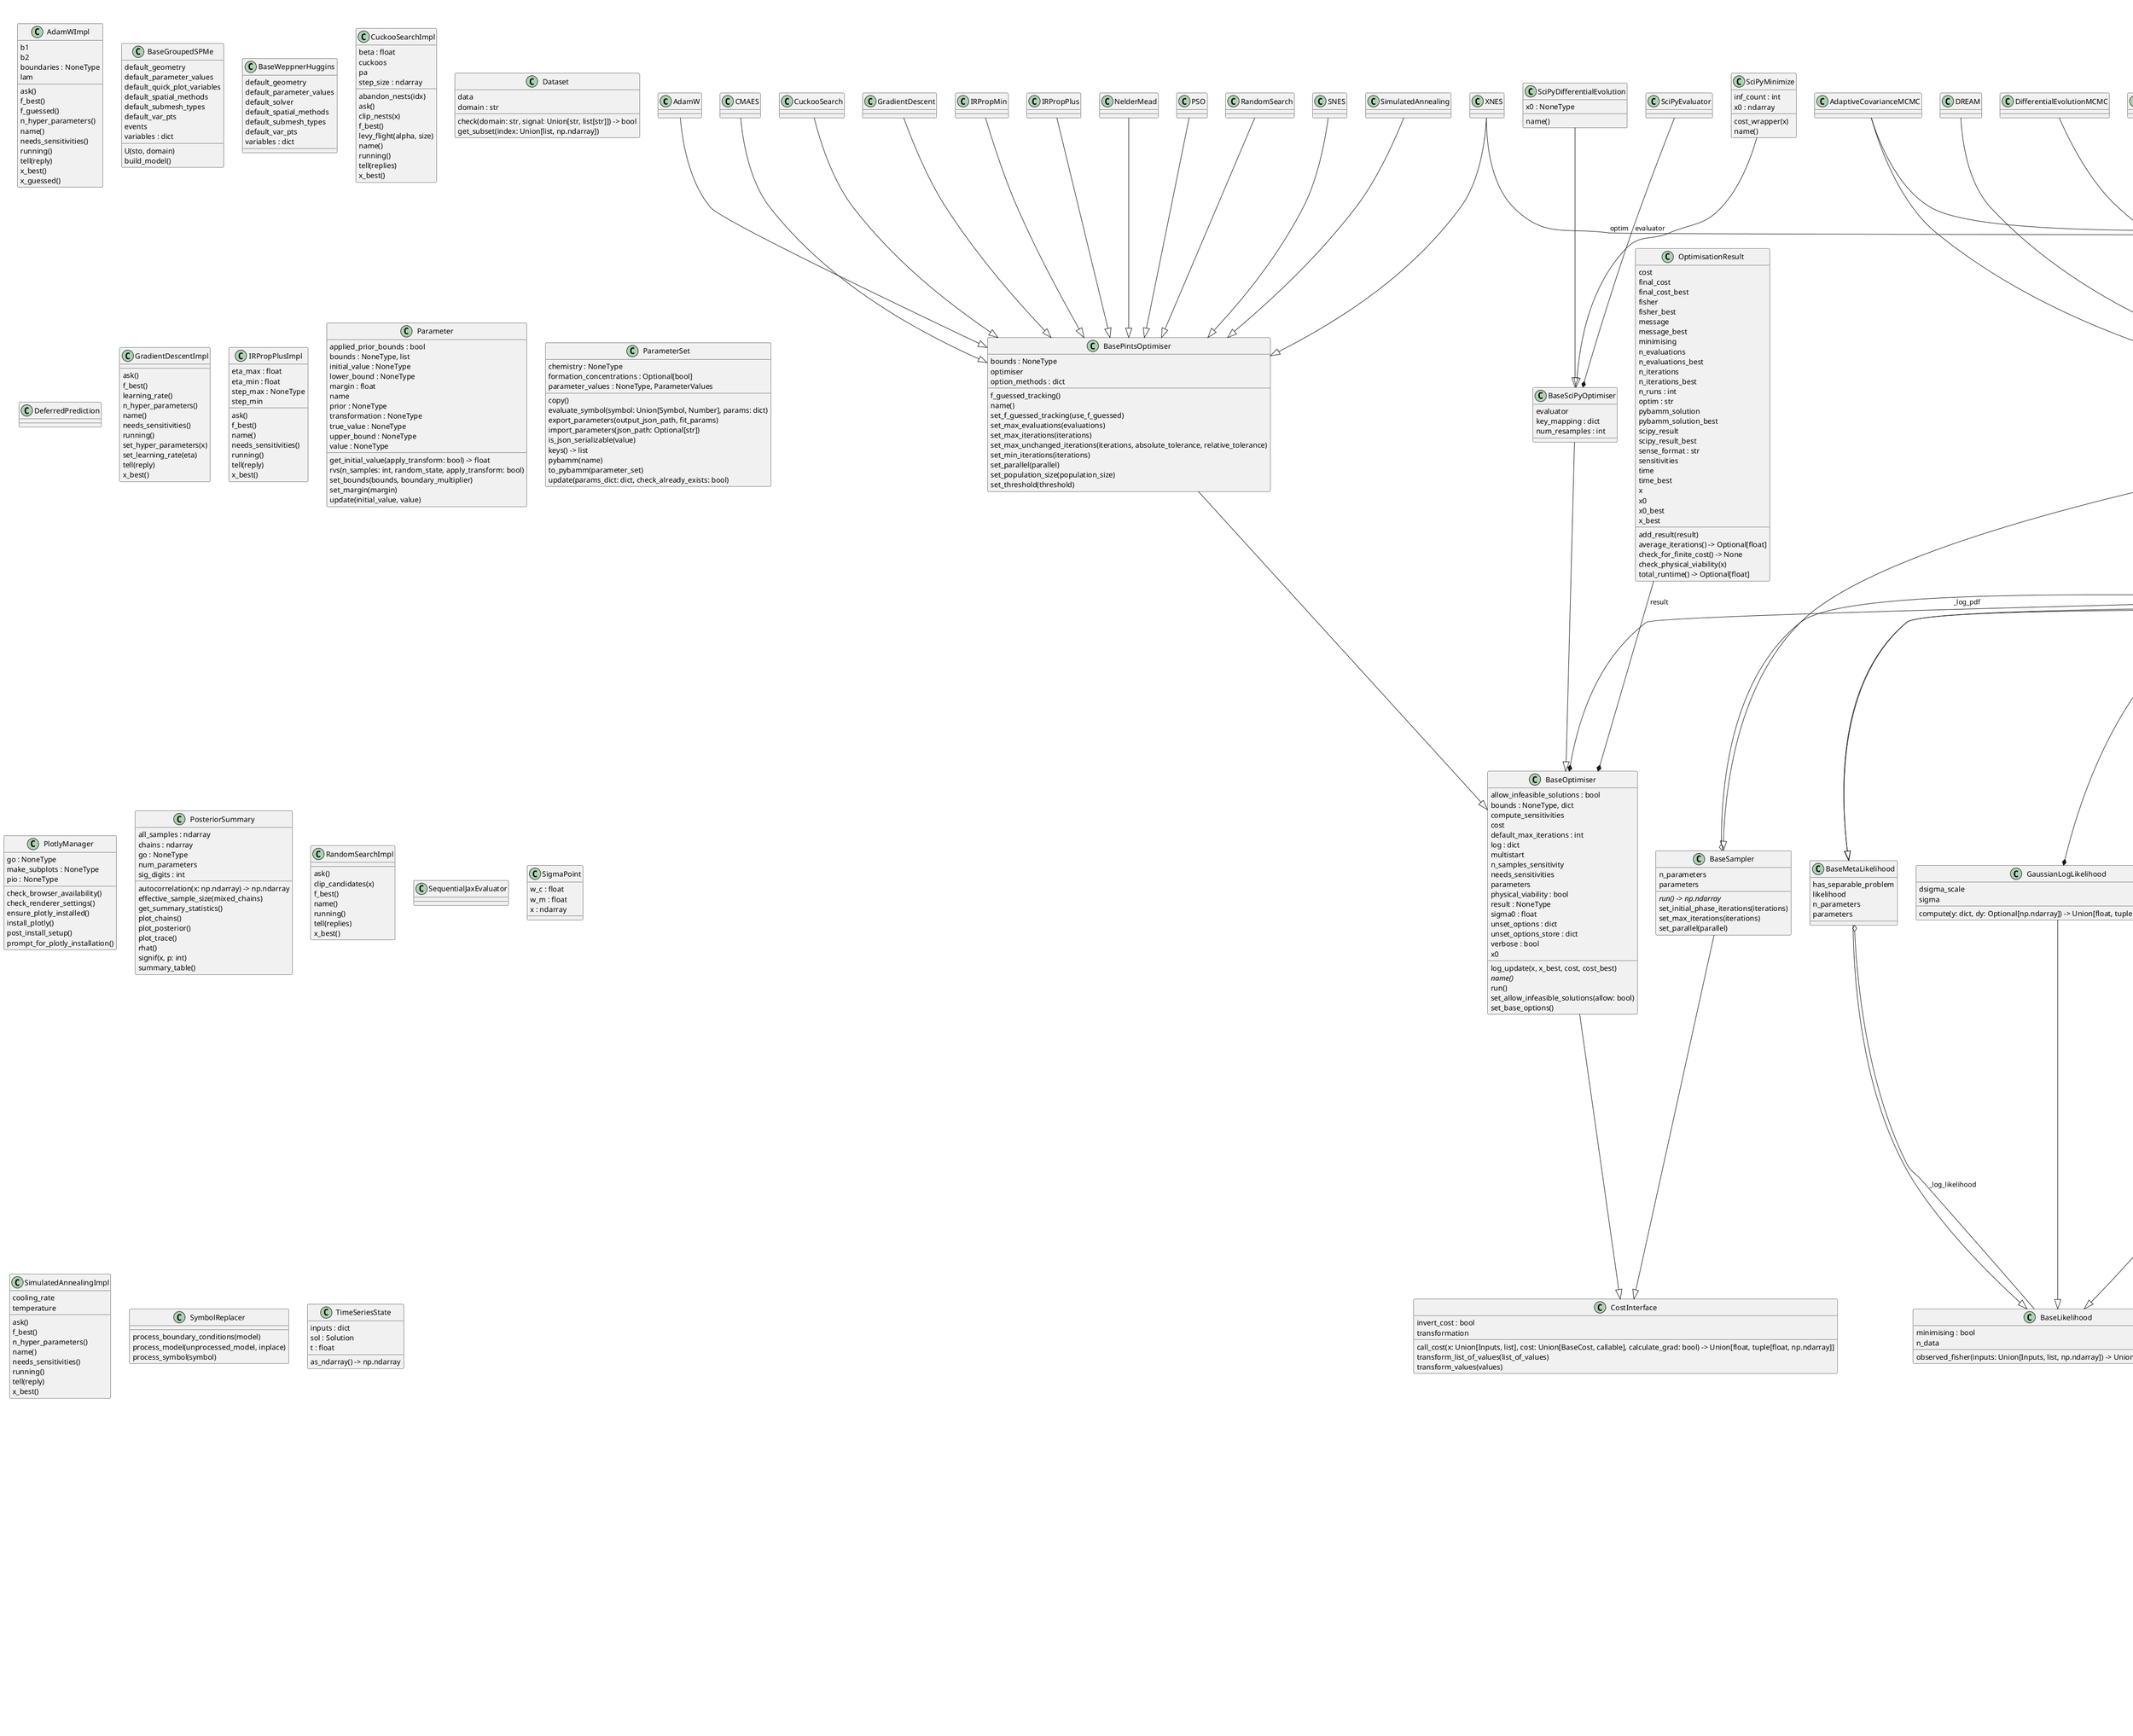 @startuml classes
set namespaceSeparator none
class "AdamW" as pybop.optimisers.pints_optimisers.AdamW {
}
class "AdamWImpl" as pybop.optimisers._adamw.AdamWImpl {
  b1
  b2
  boundaries : NoneType
  lam
  ask()
  f_best()
  f_guessed()
  n_hyper_parameters()
  name()
  needs_sensitivities()
  running()
  tell(reply)
  x_best()
  x_guessed()
}
class "AdaptiveCovarianceMCMC" as pybop.samplers.pints_samplers.AdaptiveCovarianceMCMC {
}
class "BaseCost" as pybop.costs.base_cost.BaseCost {
  dy : NoneType
  grad_fail : NoneType
  has_separable_problem
  minimising : bool
  n_outputs
  n_parameters
  name
  parameters
  problem : Optional[BaseProblem]
  pybamm_solution
  signal
  target
  verbose : bool
  y : NoneType
  {abstract}compute(y: dict, dy: Optional[np.ndarray])
  join_parameters(parameters)
  sensitivity_analysis(n_samples: int)
  set_fail_gradient(de: float)
  single_call(inputs: Union[Inputs, np.ndarray], calculate_grad: bool) -> Union[float, tuple[float, np.ndarray]]
  stack_sensitivities(dy) -> np.ndarray
  verify_prediction(y: dict)
}
class "BaseGroupedSPMe" as pybop.models.lithium_ion.basic_SPMe.BaseGroupedSPMe {
  default_geometry
  default_parameter_values
  default_quick_plot_variables
  default_spatial_methods
  default_submesh_types
  default_var_pts
  events
  variables : dict
  U(sto, domain)
  build_model()
}
class "BaseLikelihood" as pybop.costs._likelihoods.BaseLikelihood {
  minimising : bool
  n_data
  observed_fisher(inputs: Union[Inputs, list, np.ndarray]) -> Union[np.ndarray, None]
}
class "BaseMetaLikelihood" as pybop.costs._likelihoods.BaseMetaLikelihood {
  has_separable_problem
  likelihood
  n_parameters
  parameters
}
class "BaseModel" as pybop.models.base_model.BaseModel {
  J : csc_matrix
  M : csc_matrix
  allow_infeasible_solutions : bool
  b : ndarray
  built_initial_soc
  built_model
  calculate_sensitivities
  disc
  eis : bool
  geometry
  mesh
  model_with_set_params
  n_states
  name : str
  param_check_counter : int
  param_checker : Optional[Callable]
  parameter_set
  parameters
  pybamm_model : NoneType
  pybamm_solution
  sensitivities_available
  solver
  spatial_methods
  submesh_types
  var_pts
  y0
  z_scale : float64
  {abstract}approximate_capacity(parameter_set: ParameterSet)
  build(parameters: Union[Parameters, dict], inputs: Optional[Inputs], initial_state: Optional[dict], dataset: Optional[Dataset], check_model: bool) -> None
  calculate_impedance(frequency)
  {abstract}cell_mass(parameter_set: ParameterSet)
  {abstract}cell_volume(parameter_set: ParameterSet)
  check_params(inputs: Optional[Inputs], parameter_set: Optional[ParameterSet], allow_infeasible_solutions: bool)
  classify_parameters(parameters: Optional[Parameters], inputs: Optional[Inputs])
  clear()
  convert_to_pybamm_initial_state(initial_state: dict)
  copy()
  get_parameter_info(print_info: bool)
  get_state(inputs: Inputs, t: float, x: np.ndarray) -> TimeSeriesState
  initialise_eis_simulation(inputs: Optional[Inputs])
  jaxify_solver(t_eval, calculate_sensitivities)
  new_copy()
  predict(inputs: Optional[Inputs], t_eval: Optional[np.array], parameter_set: Optional[ParameterSet], experiment: Optional[Experiment], initial_state: Optional[dict]) -> dict[str, np.ndarray[np.float64]]
  reinit(inputs: Inputs, t: float, x: Optional[np.ndarray]) -> TimeSeriesState
  set_current_function(dataset: Union[Dataset, dict])
  set_initial_state(initial_state: dict, inputs: Optional[Inputs])
  set_parameters()
  set_up_for_eis(model)
  simulate(inputs: Inputs, t_eval: np.array, initial_state: Optional[dict]) -> Union[pybamm.Solution, list[np.float64]]
  simulateEIS(inputs: Inputs, f_eval: list, initial_state: Optional[dict]) -> dict[str, np.ndarray]
  simulateS1(inputs: Inputs, t_eval: np.array, initial_state: Optional[dict])
  step(state: TimeSeriesState, time: np.ndarray) -> TimeSeriesState
}
class "BaseOptimiser" as pybop.optimisers.base_optimiser.BaseOptimiser {
  allow_infeasible_solutions : bool
  bounds : NoneType, dict
  compute_sensitivities
  cost
  default_max_iterations : int
  log : dict
  multistart
  n_samples_sensitivity
  needs_sensitivities
  parameters
  physical_viability : bool
  result : NoneType
  sigma0 : float
  unset_options : dict
  unset_options_store : dict
  verbose : bool
  x0
  log_update(x, x_best, cost, cost_best)
  {abstract}name()
  run()
  set_allow_infeasible_solutions(allow: bool)
  set_base_options()
}
class "BasePintsOptimiser" as pybop.optimisers.base_pints_optimiser.BasePintsOptimiser {
  bounds : NoneType
  optimiser
  option_methods : dict
  f_guessed_tracking()
  name()
  set_f_guessed_tracking(use_f_guessed)
  set_max_evaluations(evaluations)
  set_max_iterations(iterations)
  set_max_unchanged_iterations(iterations, absolute_tolerance, relative_tolerance)
  set_min_iterations(iterations)
  set_parallel(parallel)
  set_population_size(population_size)
  set_threshold(threshold)
}
class "BasePintsSampler" as pybop.samplers.base_pints_sampler.BasePintsSampler {
  fxs
  fxs_iterator
  iter_time : float
  sampler
  run() -> Optional[np.ndarray]
}
class "BasePrior" as pybop.parameters.priors.BasePrior {
  mean
  sigma
  cdf(x)
  icdf(q)
  logpdf(x)
  logpdfS1(x)
  pdf(x)
  rvs(size, random_state)
  verify(x)
}
class "BaseProblem" as pybop.problems.base_problem.BaseProblem {
  additional_variables : list
  check_model : bool
  dataset
  domain : str
  domain_data
  eis : bool
  exception : list
  failure_output
  initial_state : Optional[dict]
  model
  n_outputs
  n_parameters
  output_variables
  parameters
  pybamm_solution
  sensitivities_available
  signal : list
  target
  verbose : bool
  {abstract}evaluate(inputs: Inputs, eis)
  {abstract}evaluateS1(inputs: Inputs)
  get_target()
  set_initial_state(initial_state: Optional[dict])
  set_target(dataset: Dataset)
}
class "BaseSampler" as pybop.samplers.base_sampler.BaseSampler {
  n_parameters
  parameters
  {abstract}run() -> np.ndarray
  set_initial_phase_iterations(iterations)
  set_max_iterations(iterations)
  set_parallel(parallel)
}
class "BaseSciPyOptimiser" as pybop.optimisers.scipy_optimisers.BaseSciPyOptimiser {
  evaluator
  key_mapping : dict
  num_resamples : int
}
class "BaseWeppnerHuggins" as pybop.models.lithium_ion.weppner_huggins.BaseWeppnerHuggins {
  default_geometry
  default_parameter_values
  default_solver
  default_spatial_methods
  default_submesh_types
  default_var_pts
  variables : dict
}
class "CMAES" as pybop.optimisers.pints_optimisers.CMAES {
}
class "CostInterface" as pybop.optimisers._cost_interface.CostInterface {
  invert_cost : bool
  transformation
  call_cost(x: Union[Inputs, list], cost: Union[BaseCost, callable], calculate_grad: bool) -> Union[float, tuple[float, np.ndarray]]
  transform_list_of_values(list_of_values)
  transform_values(values)
}
class "CuckooSearch" as pybop.optimisers.pints_optimisers.CuckooSearch {
}
class "CuckooSearchImpl" as pybop.optimisers._cuckoo.CuckooSearchImpl {
  beta : float
  cuckoos
  pa
  step_size : ndarray
  abandon_nests(idx)
  ask()
  clip_nests(x)
  f_best()
  levy_flight(alpha, size)
  name()
  running()
  tell(replies)
  x_best()
}
class "DFN" as pybop.models.lithium_ion.echem.DFN {
}
class "DREAM" as pybop.samplers.pints_samplers.DREAM {
}
class "Dataset" as pybop._dataset.Dataset {
  data
  domain : str
  check(domain: str, signal: Union[str, list[str]]) -> bool
  get_subset(index: Union[list, np.ndarray])
}
class "DeferredPrediction" as pybop.costs.base_cost.BaseCost.DeferredPrediction {
}
class "DesignCost" as pybop.costs.design_costs.DesignCost {
  minimising : bool
}
class "DesignProblem" as pybop.problems.design_problem.DesignProblem {
  additional_variables : list
  experiment : Optional[Experiment]
  initial_state : dict
  update_capacity : bool
  warning_patterns : list
  evaluate(inputs: Inputs)
  set_initial_state(initial_state: dict)
}
class "DifferentialEvolutionMCMC" as pybop.samplers.pints_samplers.DifferentialEvolutionMCMC {
}
class "DramACMC" as pybop.samplers.pints_samplers.DramACMC {
}
class "EChemBaseModel" as pybop.models.lithium_ion.base_echem.EChemBaseModel {
  default_parameter_values
  geometric_parameters : dict
  param_check_counter
  pybamm_model
  approximate_capacity(parameter_set: Optional[ParameterSet])
  cell_mass(parameter_set: Optional[ParameterSet])
  cell_volume(parameter_set: Optional[ParameterSet])
  set_geometric_parameters()
}
class "ECircuitModel" as pybop.models.empirical.base_ecm.ECircuitModel {
  default_parameter_values
  geometric_parameters : dict
  pybamm_model
  get_initial_state(initial_value, parameter_values, param, options, tol, inputs)
}
class "EmceeHammerMCMC" as pybop.samplers.pints_samplers.EmceeHammerMCMC {
}
class "Exponential" as pybop.parameters.priors.Exponential {
  loc : int
  name : str
  prior : expon_gen
  scale
}
class "ExponentialDecayModel" as pybop.models._exponential_decay.ExponentialDecayModel {
  default_parameter_values : ParameterValues
  geometric_parameters : dict
  n_states : int
  pybamm_model : BaseModel
}
class "FittingCost" as pybop.costs.fitting_costs.FittingCost {
  compute(y: dict, dy: Optional[dict]) -> Union[float, tuple[float, np.ndarray]]
}
class "FittingProblem" as pybop.problems.fitting_problem.FittingProblem {
  initial_state : Optional[dict]
  n_data
  evaluate(inputs: Inputs) -> dict[str, np.ndarray[np.float64]]
  evaluateS1(inputs: Inputs)
  set_initial_state(initial_state: Optional[dict])
}
class "Gaussian" as pybop.parameters.priors.Gaussian {
  loc
  name : str
  prior : norm_gen
  scale
}
class "GaussianLogLikelihood" as pybop.costs._likelihoods.GaussianLogLikelihood {
  dsigma_scale
  sigma
  compute(y: dict, dy: Optional[np.ndarray]) -> Union[float, tuple[float, np.ndarray]]
}
class "GaussianLogLikelihoodKnownSigma" as pybop.costs._likelihoods.GaussianLogLikelihoodKnownSigma {
  sigma2
  check_sigma0(sigma0: Union[np.ndarray, float])
  compute(y: dict, dy: Optional[np.ndarray]) -> Union[float, tuple[float, np.ndarray]]
}
class "GradientDescent" as pybop.optimisers.pints_optimisers.GradientDescent {
}
class "GradientDescentImpl" as pybop.optimisers._gradient_descent.GradientDescentImpl {
  ask()
  f_best()
  learning_rate()
  n_hyper_parameters()
  name()
  needs_sensitivities()
  running()
  set_hyper_parameters(x)
  set_learning_rate(eta)
  tell(reply)
  x_best()
}
class "GravimetricEnergyDensity" as pybop.costs.design_costs.GravimetricEnergyDensity {
  compute(y: dict, dy: Optional[np.ndarray]) -> float
}
class "GravimetricPowerDensity" as pybop.costs.design_costs.GravimetricPowerDensity {
  target_time : Union[int, float]
  compute(y: dict, dy: Optional[np.ndarray]) -> float
}
class "GroupedSPMe" as pybop.models.lithium_ion.echem.GroupedSPMe {
}
class "HaarioACMC" as pybop.samplers.pints_samplers.HaarioACMC {
}
class "HaarioBardenetACMC" as pybop.samplers.pints_samplers.HaarioBardenetACMC {
}
class "HamiltonianMCMC" as pybop.samplers.pints_samplers.HamiltonianMCMC {
}
class "IRPropMin" as pybop.optimisers.pints_optimisers.IRPropMin {
}
class "IRPropPlus" as pybop.optimisers.pints_optimisers.IRPropPlus {
}
class "IRPropPlusImpl" as pybop.optimisers._irprop_plus.IRPropPlusImpl {
  eta_max : float
  eta_min : float
  step_max : NoneType
  step_min
  ask()
  f_best()
  name()
  needs_sensitivities()
  running()
  tell(reply)
  x_best()
}
class "JointLogPrior" as pybop.parameters.priors.JointLogPrior {
  parameters
  logpdf(x: Union[float, np.ndarray]) -> float
}
class "LogPosterior" as pybop.costs._likelihoods.LogPosterior {
  gradient_step : float
  prior
  compute(y: dict, dy: Optional[np.ndarray]) -> Union[float, tuple[float, np.ndarray]]
}
class "MALAMCMC" as pybop.samplers.pints_samplers.MALAMCMC {
}
class "MCMCSampler" as pybop.samplers.mcmc_sampler.MCMCSampler {
  sampler
  run()
}
class "MPM" as pybop.models.lithium_ion.echem.MPM {
}
class "MSMR" as pybop.models.lithium_ion.echem.MSMR {
}
class "MeanAbsoluteError" as pybop.costs.error_measures.MeanAbsoluteError {
}
class "MeanSquaredError" as pybop.costs.error_measures.MeanSquaredError {
}
class "MetropolisRandomWalkMCMC" as pybop.samplers.pints_samplers.MetropolisRandomWalkMCMC {
}
class "Minkowski" as pybop.costs.error_measures.Minkowski {
  p : float
}
class "MonomialGammaHamiltonianMCMC" as pybop.samplers.pints_samplers.MonomialGammaHamiltonianMCMC {
}
class "MultiFittingProblem" as pybop.problems.multi_fitting_problem.MultiFittingProblem {
  domain : str
  n_domain_data
  problems : list
  pybamm_solution
  evaluate(inputs: Inputs)
  evaluateS1(inputs: Inputs)
  set_initial_state(initial_state: Optional[dict])
}
class "NUTS" as pybop.samplers.pints_samplers.NUTS {
}
class "NelderMead" as pybop.optimisers.pints_optimisers.NelderMead {
}
class "Observer" as pybop.observers.observer.Observer {
  Covariance : ndarray
  evaluate(inputs: Inputs)
  get_current_covariance() -> Covariance
  get_current_measure() -> np.ndarray
  get_current_state() -> TimeSeriesState
  get_current_time() -> float
  get_measure(x: TimeSeriesState) -> np.ndarray
  log_likelihood(values: dict, times: np.ndarray, inputs: Inputs) -> float
  observe(time: float, value: Optional[np.ndarray]) -> float
  reset(inputs: Inputs) -> None
}
class "ObserverCost" as pybop.costs.fitting_costs.ObserverCost {
  compute(y: dict, dy: Optional[np.ndarray]) -> float
}
class "Optimisation" as pybop.optimisers.optimisation.Optimisation {
  optim
  run()
}
class "OptimisationResult" as pybop.optimisers._result.OptimisationResult {
  cost
  final_cost
  final_cost_best
  fisher
  fisher_best
  message
  message_best
  minimising
  n_evaluations
  n_evaluations_best
  n_iterations
  n_iterations_best
  n_runs : int
  optim : str
  pybamm_solution
  pybamm_solution_best
  scipy_result
  scipy_result_best
  sense_format : str
  sensitivities
  time
  time_best
  x
  x0
  x0_best
  x_best
  add_result(result)
  average_iterations() -> Optional[float]
  check_for_finite_cost() -> None
  check_physical_viability(x)
  total_runtime() -> Optional[float]
}
class "PSO" as pybop.optimisers.pints_optimisers.PSO {
}
class "Parameter" as pybop.parameters.parameter.Parameter {
  applied_prior_bounds : bool
  bounds : NoneType, list
  initial_value : NoneType
  lower_bound : NoneType
  margin : float
  name
  prior : NoneType
  transformation : NoneType
  true_value : NoneType
  upper_bound : NoneType
  value : NoneType
  get_initial_value(apply_transform: bool) -> float
  rvs(n_samples: int, random_state, apply_transform: bool)
  set_bounds(bounds, boundary_multiplier)
  set_margin(margin)
  update(initial_value, value)
}
class "ParameterSet" as pybop.parameters.parameter_set.ParameterSet {
  chemistry : NoneType
  formation_concentrations : Optional[bool]
  parameter_values : NoneType, ParameterValues
  copy()
  evaluate_symbol(symbol: Union[Symbol, Number], params: dict)
  export_parameters(output_json_path, fit_params)
  import_parameters(json_path: Optional[str])
  is_json_serializable(value)
  keys() -> list
  pybamm(name)
  to_pybamm(parameter_set)
  update(params_dict: dict, check_already_exists: bool)
}
class "Parameters" as pybop.parameters.parameter.Parameters {
  index : int
  param : OrderedDict
  add(parameter)
  as_dict(values) -> dict
  construct_transformation()
  current_value() -> np.ndarray
  get_bounds(apply_transform: bool) -> dict
  get_bounds_for_plotly(apply_transform: bool) -> np.ndarray
  get_sigma0(apply_transform: bool) -> list
  get_transformations()
  initial_value(apply_transform: bool) -> np.ndarray
  join(parameters)
  keys() -> list
  priors() -> list
  remove(parameter_name)
  reset_initial_value(apply_transform: bool) -> np.ndarray
  rvs(n_samples: int, apply_transform: bool) -> np.ndarray
  true_value() -> np.ndarray
  update(initial_values, values, bounds)
  verify(inputs: Optional[Inputs])
}
class "PlotlyManager" as pybop.plot.plotly_manager.PlotlyManager {
  go : NoneType
  make_subplots : NoneType
  pio : NoneType
  check_browser_availability()
  check_renderer_settings()
  ensure_plotly_installed()
  install_plotly()
  post_install_setup()
  prompt_for_plotly_installation()
}
class "PopulationMCMC" as pybop.samplers.pints_samplers.PopulationMCMC {
}
class "PosteriorSummary" as pybop.samplers.mcmc_summary.PosteriorSummary {
  all_samples : ndarray
  chains : ndarray
  go : NoneType
  num_parameters
  sig_digits : int
  autocorrelation(x: np.ndarray) -> np.ndarray
  effective_sample_size(mixed_chains)
  get_summary_statistics()
  plot_chains()
  plot_posterior()
  plot_trace()
  rhat()
  signif(x, p: int)
  summary_table()
}
class "RandomSearch" as pybop.optimisers.pints_optimisers.RandomSearch {
}
class "RandomSearchImpl" as pybop.optimisers._random_search.RandomSearchImpl {
  ask()
  clip_candidates(x)
  f_best()
  name()
  running()
  tell(replies)
  x_best()
}
class "RaoBlackwellACMC" as pybop.samplers.pints_samplers.RaoBlackwellACMC {
}
class "RelativisticMCMC" as pybop.samplers.pints_samplers.RelativisticMCMC {
}
class "RootMeanSquaredError" as pybop.costs.error_measures.RootMeanSquaredError {
}
class "SNES" as pybop.optimisers.pints_optimisers.SNES {
}
class "SPM" as pybop.models.lithium_ion.echem.SPM {
}
class "SPMe" as pybop.models.lithium_ion.echem.SPMe {
}
class "ScaledLogLikelihood" as pybop.costs._likelihoods.ScaledLogLikelihood {
  compute(y: dict, dy: Optional[np.ndarray]) -> Union[float, tuple[float, np.ndarray]]
}
class "SciPyDifferentialEvolution" as pybop.optimisers.scipy_optimisers.SciPyDifferentialEvolution {
  x0 : NoneType
  name()
}
class "SciPyEvaluator" as pybop._evaluation.SciPyEvaluator {
}
class "SciPyMinimize" as pybop.optimisers.scipy_optimisers.SciPyMinimize {
  inf_count : int
  x0 : ndarray
  cost_wrapper(x)
  name()
}
class "SequentialJaxEvaluator" as pybop._evaluation.SequentialJaxEvaluator {
}
class "SigmaPoint" as pybop.observers.unscented_kalman.SigmaPoint {
  w_c : float
  w_m : float
  x : ndarray
}
class "SimulatedAnnealing" as pybop.optimisers.pints_optimisers.SimulatedAnnealing {
}
class "SimulatedAnnealingImpl" as pybop.optimisers._simulated_annealing.SimulatedAnnealingImpl {
  cooling_rate
  temperature
  ask()
  f_best()
  n_hyper_parameters()
  name()
  needs_sensitivities()
  running()
  tell(reply)
  x_best()
}
class "SliceDoublingMCMC" as pybop.samplers.pints_samplers.SliceDoublingMCMC {
}
class "SliceRankShrinkingMCMC" as pybop.samplers.pints_samplers.SliceRankShrinkingMCMC {
}
class "SliceStepoutMCMC" as pybop.samplers.pints_samplers.SliceStepoutMCMC {
}
class "SquareRootUKF" as pybop.observers.unscented_kalman.SquareRootUKF {
  Rp
  S : ndarray
  alpha : float
  beta : int
  bool_mask : tuple
  f
  h
  sqrtRm : tuple
  sqrtRp : ndarray
  states
  x : ndarray
  cholupdate(R: np.ndarray, x: np.ndarray, w: float) -> np.ndarray
  filtered_cholupdate(R: np.ndarray, x: np.ndarray, w: float, states: np.ndarray) -> np.ndarray
  gen_sigma_points(x: np.ndarray, S: np.ndarray, alpha: float, beta: float, states: np.ndarray) -> tuple[np.ndarray, np.ndarray, np.ndarray]
  hypot(x: float, sign: float) -> float
  reset(x: np.ndarray, S: np.ndarray) -> None
  step(y: np.ndarray) -> float
  unscented_transform(sigma_points: np.ndarray, w_m: np.ndarray, w_c: np.ndarray, sqrtR: np.ndarray, states: Optional[np.ndarray]) -> tuple[np.ndarray, np.ndarray]
}
class "StandardPlot" as pybop.plot.standard_plots.StandardPlot {
  go : NoneType
  layout : Layout, NoneType
  layout_options : dict
  sigma : ndarray
  trace_name_width : int
  trace_options : dict
  traces : list
  add_traces(x, y, trace_names)
  create_trace(x, y)
  parse_data(x, y)
  remove_brackets(s)
  wrap_text(text, width)
}
class "StandardSubplot" as pybop.plot.standard_plots.StandardSubplot {
  axis_titles : NoneType
  make_subplots : NoneType
  num_cols : NoneType, int
  num_rows : NoneType, int
  num_traces
  subplot_options
}
class "SumOfPower" as pybop.costs.error_measures.SumOfPower {
  p : float
}
class "SumSquaredError" as pybop.costs.error_measures.SumSquaredError {
}
class "SymbolReplacer" as pybop._utils.SymbolReplacer {
  process_boundary_conditions(model)
  process_model(unprocessed_model, inplace)
  process_symbol(symbol)
}
class "Thevenin" as pybop.models.empirical.ecm.Thevenin {
}
class "TimeSeriesState" as pybop.models.base_model.TimeSeriesState {
  inputs : dict
  sol : Solution
  t : float
  as_ndarray() -> np.ndarray
}
class "Uniform" as pybop.parameters.priors.Uniform {
  loc
  lower
  mean
  name : str
  prior : uniform_gen
  scale
  sigma
  upper
}
class "UnscentedKalmanFilterObserver" as pybop.observers.unscented_kalman.UnscentedKalmanFilterObserver {
  Covariance : ndarray
  n_data
  get_current_covariance() -> Covariance
  observe(time: float, value: np.ndarray) -> float
  reset(inputs: Inputs) -> None
}
class "VolumetricEnergyDensity" as pybop.costs.design_costs.VolumetricEnergyDensity {
  compute(y: dict, dy: Optional[np.ndarray]) -> float
}
class "VolumetricPowerDensity" as pybop.costs.design_costs.VolumetricPowerDensity {
  target_time : Union[int, float]
  compute(y: dict, dy: Optional[np.ndarray]) -> float
}
class "WeightedCost" as pybop.costs._weighted_cost.WeightedCost {
  costs
  has_identical_problems
  minimising : bool
  weights : ndarray
  compute(y: dict, dy: Optional[np.ndarray]) -> Union[float, tuple[float, np.ndarray]]
}
class "WeppnerHuggins" as pybop.models.lithium_ion.echem.WeppnerHuggins {
}
class "XNES" as pybop.optimisers.pints_optimisers.XNES {
}
pybop.costs._likelihoods.BaseLikelihood --|> pybop.costs.base_cost.BaseCost
pybop.costs._likelihoods.BaseMetaLikelihood --|> pybop.costs._likelihoods.BaseLikelihood
pybop.costs._likelihoods.GaussianLogLikelihood --|> pybop.costs._likelihoods.BaseLikelihood
pybop.costs._likelihoods.GaussianLogLikelihoodKnownSigma --|> pybop.costs._likelihoods.BaseLikelihood
pybop.costs._likelihoods.LogPosterior --|> pybop.costs._likelihoods.BaseMetaLikelihood
pybop.costs._likelihoods.ScaledLogLikelihood --|> pybop.costs._likelihoods.BaseMetaLikelihood
pybop.costs._weighted_cost.WeightedCost --|> pybop.costs.base_cost.BaseCost
pybop.costs.design_costs.DesignCost --|> pybop.costs.base_cost.BaseCost
pybop.costs.design_costs.GravimetricEnergyDensity --|> pybop.costs.design_costs.DesignCost
pybop.costs.design_costs.GravimetricPowerDensity --|> pybop.costs.design_costs.DesignCost
pybop.costs.design_costs.VolumetricEnergyDensity --|> pybop.costs.design_costs.DesignCost
pybop.costs.design_costs.VolumetricPowerDensity --|> pybop.costs.design_costs.DesignCost
pybop.costs.error_measures.MeanAbsoluteError --|> pybop.costs.fitting_costs.FittingCost
pybop.costs.error_measures.MeanSquaredError --|> pybop.costs.fitting_costs.FittingCost
pybop.costs.error_measures.Minkowski --|> pybop.costs.fitting_costs.FittingCost
pybop.costs.error_measures.RootMeanSquaredError --|> pybop.costs.fitting_costs.FittingCost
pybop.costs.error_measures.SumOfPower --|> pybop.costs.fitting_costs.FittingCost
pybop.costs.error_measures.SumSquaredError --|> pybop.costs.fitting_costs.FittingCost
pybop.costs.fitting_costs.FittingCost --|> pybop.costs.base_cost.BaseCost
pybop.costs.fitting_costs.ObserverCost --|> pybop.costs.base_cost.BaseCost
pybop.models._exponential_decay.ExponentialDecayModel --|> pybop.models.base_model.BaseModel
pybop.models.empirical.base_ecm.ECircuitModel --|> pybop.models.base_model.BaseModel
pybop.models.empirical.ecm.Thevenin --|> pybop.models.empirical.base_ecm.ECircuitModel
pybop.models.lithium_ion.base_echem.EChemBaseModel --|> pybop.models.base_model.BaseModel
pybop.models.lithium_ion.echem.DFN --|> pybop.models.lithium_ion.base_echem.EChemBaseModel
pybop.models.lithium_ion.echem.GroupedSPMe --|> pybop.models.lithium_ion.base_echem.EChemBaseModel
pybop.models.lithium_ion.echem.MPM --|> pybop.models.lithium_ion.base_echem.EChemBaseModel
pybop.models.lithium_ion.echem.MSMR --|> pybop.models.lithium_ion.base_echem.EChemBaseModel
pybop.models.lithium_ion.echem.SPM --|> pybop.models.lithium_ion.base_echem.EChemBaseModel
pybop.models.lithium_ion.echem.SPMe --|> pybop.models.lithium_ion.base_echem.EChemBaseModel
pybop.models.lithium_ion.echem.WeppnerHuggins --|> pybop.models.lithium_ion.base_echem.EChemBaseModel
pybop.observers.observer.Observer --|> pybop.problems.base_problem.BaseProblem
pybop.observers.unscented_kalman.UnscentedKalmanFilterObserver --|> pybop.observers.observer.Observer
pybop.optimisers.base_optimiser.BaseOptimiser --|> pybop.optimisers._cost_interface.CostInterface
pybop.optimisers.base_pints_optimiser.BasePintsOptimiser --|> pybop.optimisers.base_optimiser.BaseOptimiser
pybop.optimisers.pints_optimisers.AdamW --|> pybop.optimisers.base_pints_optimiser.BasePintsOptimiser
pybop.optimisers.pints_optimisers.CMAES --|> pybop.optimisers.base_pints_optimiser.BasePintsOptimiser
pybop.optimisers.pints_optimisers.CuckooSearch --|> pybop.optimisers.base_pints_optimiser.BasePintsOptimiser
pybop.optimisers.pints_optimisers.GradientDescent --|> pybop.optimisers.base_pints_optimiser.BasePintsOptimiser
pybop.optimisers.pints_optimisers.IRPropMin --|> pybop.optimisers.base_pints_optimiser.BasePintsOptimiser
pybop.optimisers.pints_optimisers.IRPropPlus --|> pybop.optimisers.base_pints_optimiser.BasePintsOptimiser
pybop.optimisers.pints_optimisers.NelderMead --|> pybop.optimisers.base_pints_optimiser.BasePintsOptimiser
pybop.optimisers.pints_optimisers.PSO --|> pybop.optimisers.base_pints_optimiser.BasePintsOptimiser
pybop.optimisers.pints_optimisers.RandomSearch --|> pybop.optimisers.base_pints_optimiser.BasePintsOptimiser
pybop.optimisers.pints_optimisers.SNES --|> pybop.optimisers.base_pints_optimiser.BasePintsOptimiser
pybop.optimisers.pints_optimisers.SimulatedAnnealing --|> pybop.optimisers.base_pints_optimiser.BasePintsOptimiser
pybop.optimisers.pints_optimisers.XNES --|> pybop.optimisers.base_pints_optimiser.BasePintsOptimiser
pybop.optimisers.scipy_optimisers.BaseSciPyOptimiser --|> pybop.optimisers.base_optimiser.BaseOptimiser
pybop.optimisers.scipy_optimisers.SciPyDifferentialEvolution --|> pybop.optimisers.scipy_optimisers.BaseSciPyOptimiser
pybop.optimisers.scipy_optimisers.SciPyMinimize --|> pybop.optimisers.scipy_optimisers.BaseSciPyOptimiser
pybop.parameters.priors.Exponential --|> pybop.parameters.priors.BasePrior
pybop.parameters.priors.Gaussian --|> pybop.parameters.priors.BasePrior
pybop.parameters.priors.JointLogPrior --|> pybop.parameters.priors.BasePrior
pybop.parameters.priors.Uniform --|> pybop.parameters.priors.BasePrior
pybop.plot.standard_plots.StandardSubplot --|> pybop.plot.standard_plots.StandardPlot
pybop.problems.design_problem.DesignProblem --|> pybop.problems.base_problem.BaseProblem
pybop.problems.fitting_problem.FittingProblem --|> pybop.problems.base_problem.BaseProblem
pybop.problems.multi_fitting_problem.MultiFittingProblem --|> pybop.problems.base_problem.BaseProblem
pybop.samplers.base_pints_sampler.BasePintsSampler --|> pybop.samplers.base_sampler.BaseSampler
pybop.samplers.base_sampler.BaseSampler --|> pybop.optimisers._cost_interface.CostInterface
pybop.samplers.pints_samplers.AdaptiveCovarianceMCMC --|> pybop.samplers.base_pints_sampler.BasePintsSampler
pybop.samplers.pints_samplers.DREAM --|> pybop.samplers.base_pints_sampler.BasePintsSampler
pybop.samplers.pints_samplers.DifferentialEvolutionMCMC --|> pybop.samplers.base_pints_sampler.BasePintsSampler
pybop.samplers.pints_samplers.DramACMC --|> pybop.samplers.base_pints_sampler.BasePintsSampler
pybop.samplers.pints_samplers.EmceeHammerMCMC --|> pybop.samplers.base_pints_sampler.BasePintsSampler
pybop.samplers.pints_samplers.HaarioACMC --|> pybop.samplers.base_pints_sampler.BasePintsSampler
pybop.samplers.pints_samplers.HaarioBardenetACMC --|> pybop.samplers.base_pints_sampler.BasePintsSampler
pybop.samplers.pints_samplers.HamiltonianMCMC --|> pybop.samplers.base_pints_sampler.BasePintsSampler
pybop.samplers.pints_samplers.MALAMCMC --|> pybop.samplers.base_pints_sampler.BasePintsSampler
pybop.samplers.pints_samplers.MetropolisRandomWalkMCMC --|> pybop.samplers.base_pints_sampler.BasePintsSampler
pybop.samplers.pints_samplers.MonomialGammaHamiltonianMCMC --|> pybop.samplers.base_pints_sampler.BasePintsSampler
pybop.samplers.pints_samplers.NUTS --|> pybop.samplers.base_pints_sampler.BasePintsSampler
pybop.samplers.pints_samplers.PopulationMCMC --|> pybop.samplers.base_pints_sampler.BasePintsSampler
pybop.samplers.pints_samplers.RaoBlackwellACMC --|> pybop.samplers.base_pints_sampler.BasePintsSampler
pybop.samplers.pints_samplers.RelativisticMCMC --|> pybop.samplers.base_pints_sampler.BasePintsSampler
pybop.samplers.pints_samplers.SliceDoublingMCMC --|> pybop.samplers.base_pints_sampler.BasePintsSampler
pybop.samplers.pints_samplers.SliceRankShrinkingMCMC --|> pybop.samplers.base_pints_sampler.BasePintsSampler
pybop.samplers.pints_samplers.SliceStepoutMCMC --|> pybop.samplers.base_pints_sampler.BasePintsSampler
pybop._evaluation.SciPyEvaluator --* pybop.optimisers.scipy_optimisers.BaseSciPyOptimiser : evaluator
pybop.observers.unscented_kalman.SquareRootUKF --* pybop.observers.unscented_kalman.UnscentedKalmanFilterObserver : _ukf
pybop.optimisers._result.OptimisationResult --* pybop.optimisers.base_optimiser.BaseOptimiser : result
pybop.optimisers.pints_optimisers.XNES --* pybop.optimisers.optimisation.Optimisation : optim
pybop.parameters.parameter.Parameters --* pybop.costs._likelihoods.GaussianLogLikelihood : sigma
pybop.parameters.parameter.Parameters --* pybop.costs.base_cost.BaseCost : _parameters
pybop.parameters.parameter.Parameters --* pybop.models.base_model.BaseModel : parameters
pybop.parameters.parameter.Parameters --* pybop.optimisers.base_optimiser.BaseOptimiser : parameters
pybop.parameters.priors.JointLogPrior --* pybop.costs._likelihoods.LogPosterior : _prior
pybop.samplers.pints_samplers.AdaptiveCovarianceMCMC --* pybop.samplers.mcmc_sampler.MCMCSampler : sampler
pybop.costs._likelihoods.BaseLikelihood --o pybop.costs._likelihoods.BaseMetaLikelihood : _log_likelihood
pybop.costs._likelihoods.LogPosterior --o pybop.samplers.base_sampler.BaseSampler : _log_pdf
pybop.observers.observer.Observer --o pybop.costs.fitting_costs.ObserverCost : _observer
pybop.parameters.parameter.Parameters --o pybop.problems.base_problem.BaseProblem : parameters
@enduml
